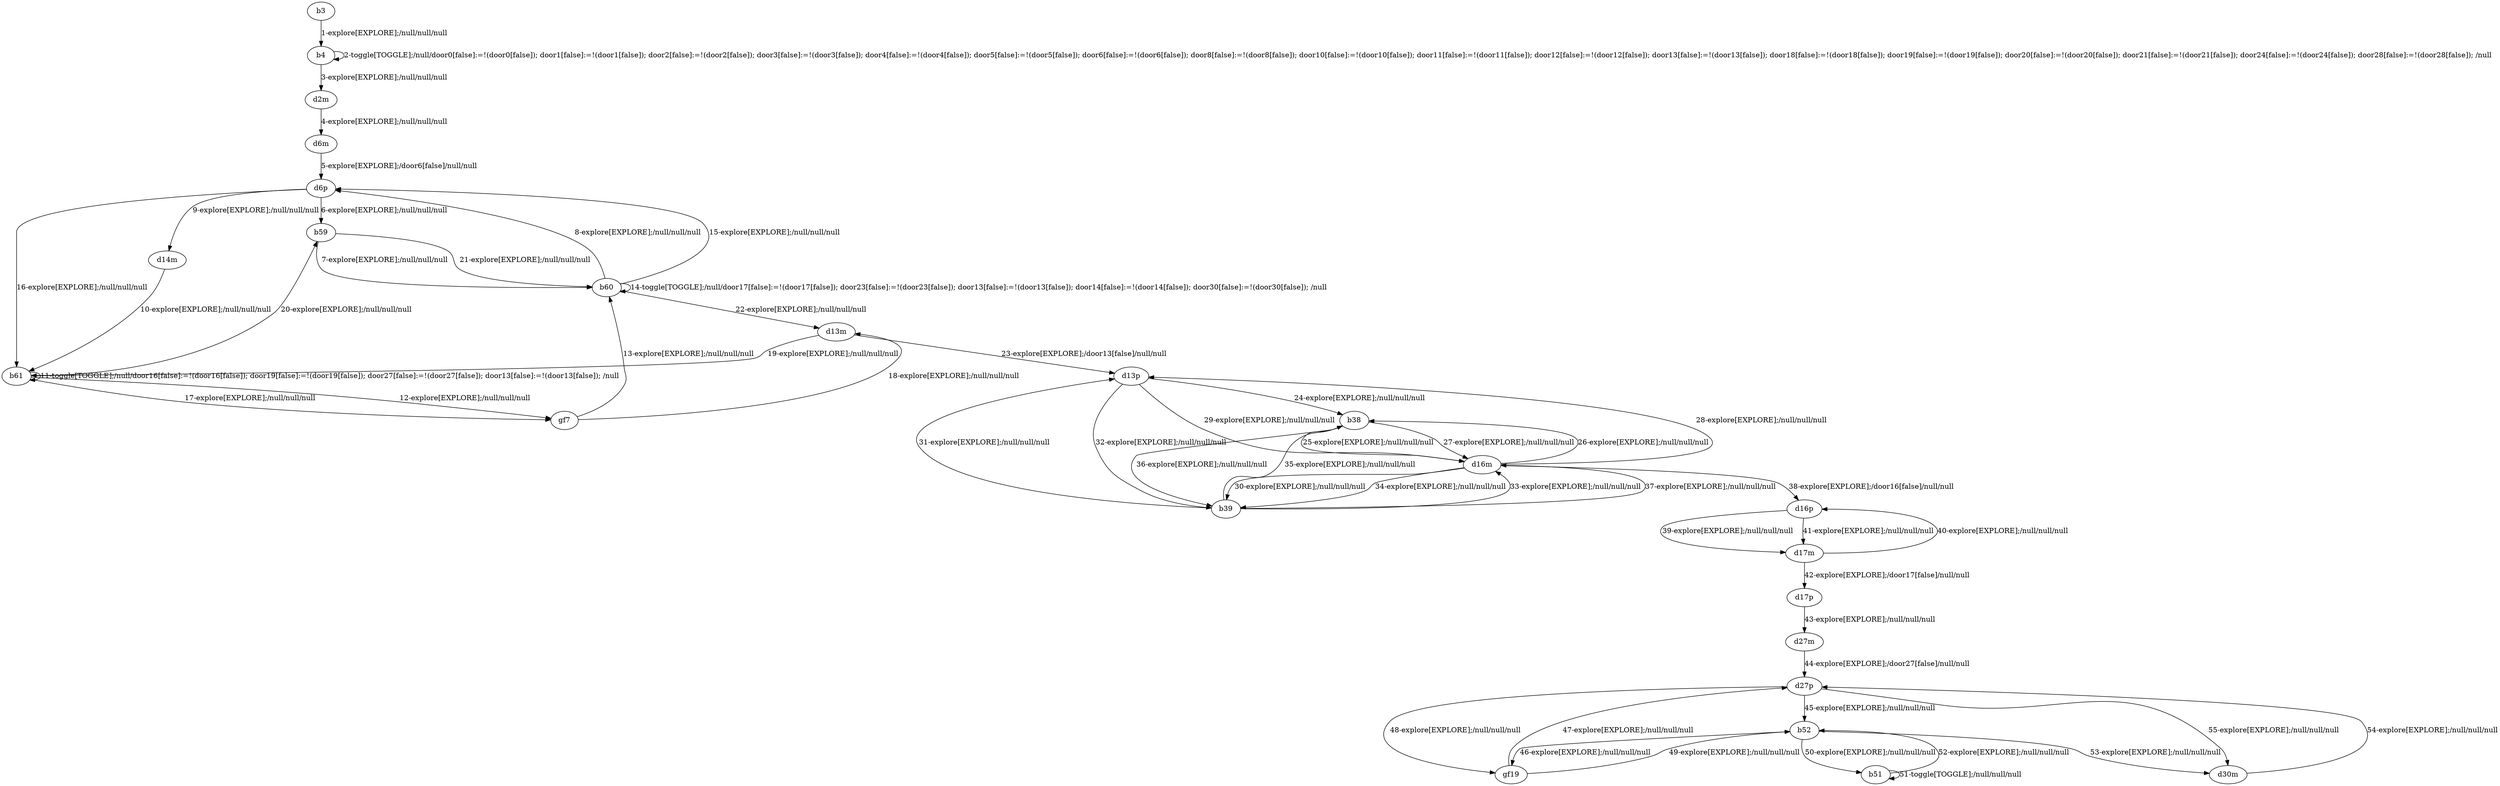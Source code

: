 # Total number of goals covered by this test: 1
# d27p --> d30m

digraph g {
"b3" -> "b4" [label = "1-explore[EXPLORE];/null/null/null"];
"b4" -> "b4" [label = "2-toggle[TOGGLE];/null/door0[false]:=!(door0[false]); door1[false]:=!(door1[false]); door2[false]:=!(door2[false]); door3[false]:=!(door3[false]); door4[false]:=!(door4[false]); door5[false]:=!(door5[false]); door6[false]:=!(door6[false]); door8[false]:=!(door8[false]); door10[false]:=!(door10[false]); door11[false]:=!(door11[false]); door12[false]:=!(door12[false]); door13[false]:=!(door13[false]); door18[false]:=!(door18[false]); door19[false]:=!(door19[false]); door20[false]:=!(door20[false]); door21[false]:=!(door21[false]); door24[false]:=!(door24[false]); door28[false]:=!(door28[false]); /null"];
"b4" -> "d2m" [label = "3-explore[EXPLORE];/null/null/null"];
"d2m" -> "d6m" [label = "4-explore[EXPLORE];/null/null/null"];
"d6m" -> "d6p" [label = "5-explore[EXPLORE];/door6[false]/null/null"];
"d6p" -> "b59" [label = "6-explore[EXPLORE];/null/null/null"];
"b59" -> "b60" [label = "7-explore[EXPLORE];/null/null/null"];
"b60" -> "d6p" [label = "8-explore[EXPLORE];/null/null/null"];
"d6p" -> "d14m" [label = "9-explore[EXPLORE];/null/null/null"];
"d14m" -> "b61" [label = "10-explore[EXPLORE];/null/null/null"];
"b61" -> "b61" [label = "11-toggle[TOGGLE];/null/door16[false]:=!(door16[false]); door19[false]:=!(door19[false]); door27[false]:=!(door27[false]); door13[false]:=!(door13[false]); /null"];
"b61" -> "gf7" [label = "12-explore[EXPLORE];/null/null/null"];
"gf7" -> "b60" [label = "13-explore[EXPLORE];/null/null/null"];
"b60" -> "b60" [label = "14-toggle[TOGGLE];/null/door17[false]:=!(door17[false]); door23[false]:=!(door23[false]); door13[false]:=!(door13[false]); door14[false]:=!(door14[false]); door30[false]:=!(door30[false]); /null"];
"b60" -> "d6p" [label = "15-explore[EXPLORE];/null/null/null"];
"d6p" -> "b61" [label = "16-explore[EXPLORE];/null/null/null"];
"b61" -> "gf7" [label = "17-explore[EXPLORE];/null/null/null"];
"gf7" -> "d13m" [label = "18-explore[EXPLORE];/null/null/null"];
"d13m" -> "b61" [label = "19-explore[EXPLORE];/null/null/null"];
"b61" -> "b59" [label = "20-explore[EXPLORE];/null/null/null"];
"b59" -> "b60" [label = "21-explore[EXPLORE];/null/null/null"];
"b60" -> "d13m" [label = "22-explore[EXPLORE];/null/null/null"];
"d13m" -> "d13p" [label = "23-explore[EXPLORE];/door13[false]/null/null"];
"d13p" -> "b38" [label = "24-explore[EXPLORE];/null/null/null"];
"b38" -> "d16m" [label = "25-explore[EXPLORE];/null/null/null"];
"d16m" -> "b38" [label = "26-explore[EXPLORE];/null/null/null"];
"b38" -> "d16m" [label = "27-explore[EXPLORE];/null/null/null"];
"d16m" -> "d13p" [label = "28-explore[EXPLORE];/null/null/null"];
"d13p" -> "d16m" [label = "29-explore[EXPLORE];/null/null/null"];
"d16m" -> "b39" [label = "30-explore[EXPLORE];/null/null/null"];
"b39" -> "d13p" [label = "31-explore[EXPLORE];/null/null/null"];
"d13p" -> "b39" [label = "32-explore[EXPLORE];/null/null/null"];
"b39" -> "d16m" [label = "33-explore[EXPLORE];/null/null/null"];
"d16m" -> "b39" [label = "34-explore[EXPLORE];/null/null/null"];
"b39" -> "b38" [label = "35-explore[EXPLORE];/null/null/null"];
"b38" -> "b39" [label = "36-explore[EXPLORE];/null/null/null"];
"b39" -> "d16m" [label = "37-explore[EXPLORE];/null/null/null"];
"d16m" -> "d16p" [label = "38-explore[EXPLORE];/door16[false]/null/null"];
"d16p" -> "d17m" [label = "39-explore[EXPLORE];/null/null/null"];
"d17m" -> "d16p" [label = "40-explore[EXPLORE];/null/null/null"];
"d16p" -> "d17m" [label = "41-explore[EXPLORE];/null/null/null"];
"d17m" -> "d17p" [label = "42-explore[EXPLORE];/door17[false]/null/null"];
"d17p" -> "d27m" [label = "43-explore[EXPLORE];/null/null/null"];
"d27m" -> "d27p" [label = "44-explore[EXPLORE];/door27[false]/null/null"];
"d27p" -> "b52" [label = "45-explore[EXPLORE];/null/null/null"];
"b52" -> "gf19" [label = "46-explore[EXPLORE];/null/null/null"];
"gf19" -> "d27p" [label = "47-explore[EXPLORE];/null/null/null"];
"d27p" -> "gf19" [label = "48-explore[EXPLORE];/null/null/null"];
"gf19" -> "b52" [label = "49-explore[EXPLORE];/null/null/null"];
"b52" -> "b51" [label = "50-explore[EXPLORE];/null/null/null"];
"b51" -> "b51" [label = "51-toggle[TOGGLE];/null/null/null"];
"b51" -> "b52" [label = "52-explore[EXPLORE];/null/null/null"];
"b52" -> "d30m" [label = "53-explore[EXPLORE];/null/null/null"];
"d30m" -> "d27p" [label = "54-explore[EXPLORE];/null/null/null"];
"d27p" -> "d30m" [label = "55-explore[EXPLORE];/null/null/null"];
}